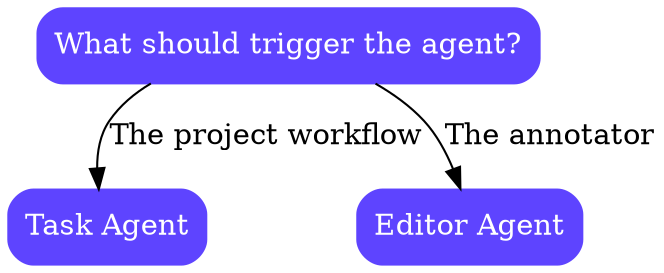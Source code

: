 digraph DecisionTree {
    node [shape=box, style="rounded, filled", color="#5E44FF", fontcolor="white"]; // Set nodes to be rectangular and styled

    // Define nodes (decisions or outcomes)
    A [label="What should trigger the agent?"];
    B [label="Task Agent"];
    C [label="Editor Agent"];

    // Define edges with labels (conditions or outcomes)
    A -> B [label="The project workflow"];
    A -> C [label="The annotator"];
}
